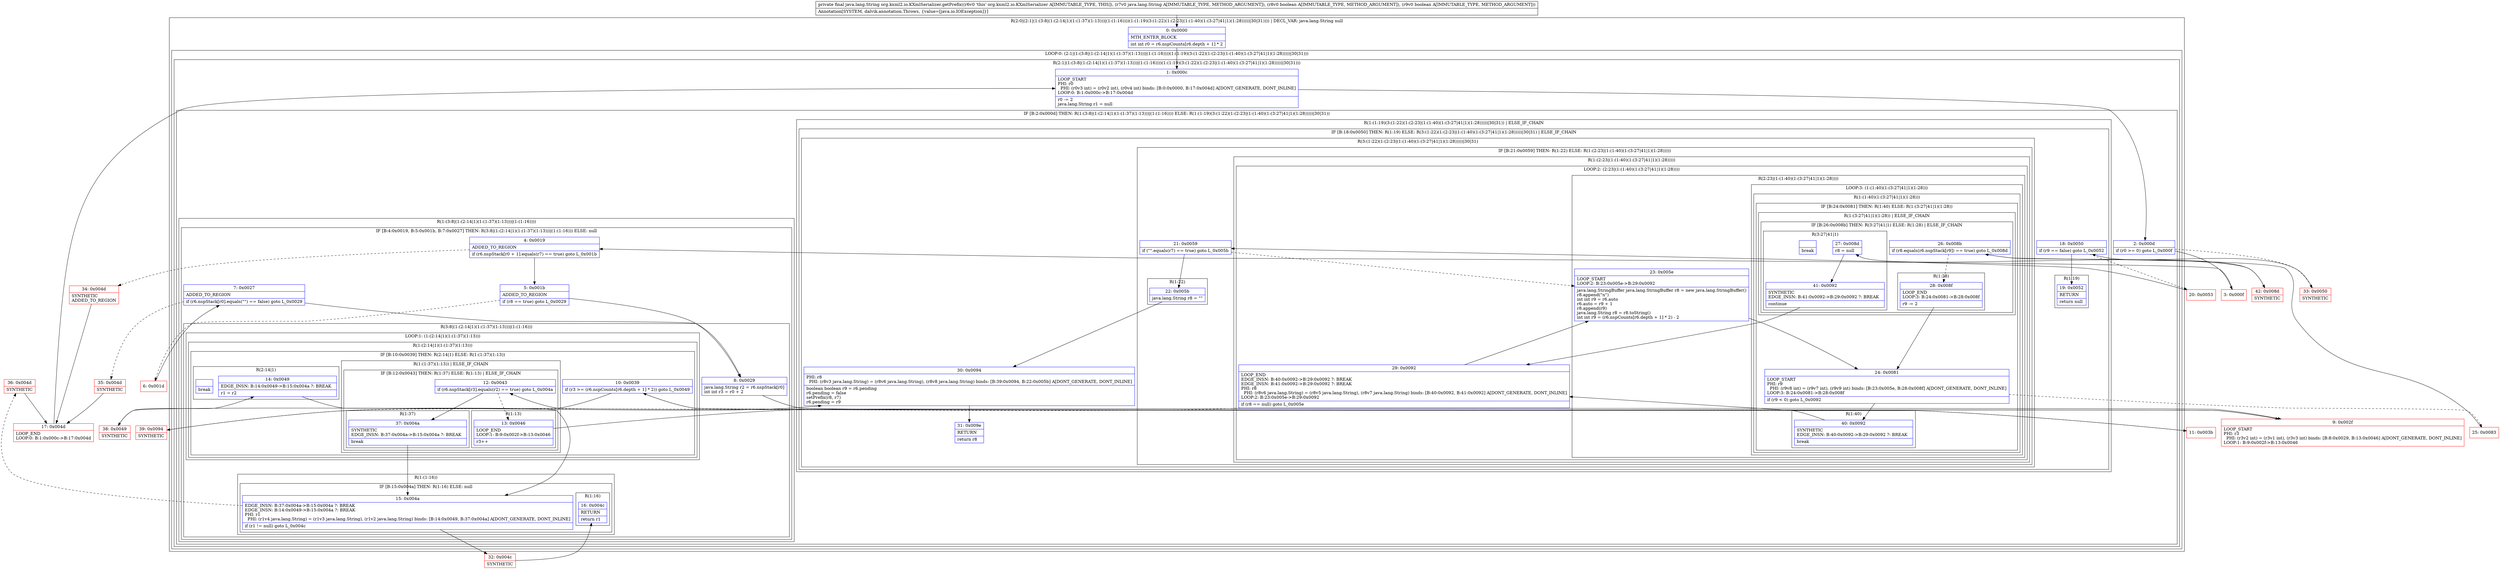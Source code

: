 digraph "CFG fororg.kxml2.io.KXmlSerializer.getPrefix(Ljava\/lang\/String;ZZ)Ljava\/lang\/String;" {
subgraph cluster_Region_1295097855 {
label = "R(2:0|(2:1|(1:(3:8|(1:(2:14|1)(1:(1:37)(1:13)))|(1:(1:16))))(1:(1:19)(3:(1:22)(1:(2:23|(1:(1:40)(1:(3:27|41|1)(1:28)))))|30|31)))) | DECL_VAR: java.lang.String null\l";
node [shape=record,color=blue];
Node_0 [shape=record,label="{0\:\ 0x0000|MTH_ENTER_BLOCK\l|int int r0 = r6.nspCounts[r6.depth + 1] * 2\l}"];
subgraph cluster_LoopRegion_1814846197 {
label = "LOOP:0: (2:1|(1:(3:8|(1:(2:14|1)(1:(1:37)(1:13)))|(1:(1:16))))(1:(1:19)(3:(1:22)(1:(2:23|(1:(1:40)(1:(3:27|41|1)(1:28)))))|30|31)))";
node [shape=record,color=blue];
subgraph cluster_Region_1322321154 {
label = "R(2:1|(1:(3:8|(1:(2:14|1)(1:(1:37)(1:13)))|(1:(1:16))))(1:(1:19)(3:(1:22)(1:(2:23|(1:(1:40)(1:(3:27|41|1)(1:28)))))|30|31)))";
node [shape=record,color=blue];
Node_1 [shape=record,label="{1\:\ 0x000c|LOOP_START\lPHI: r0 \l  PHI: (r0v3 int) = (r0v2 int), (r0v4 int) binds: [B:0:0x0000, B:17:0x004d] A[DONT_GENERATE, DONT_INLINE]\lLOOP:0: B:1:0x000c\-\>B:17:0x004d\l|r0 \-= 2\ljava.lang.String r1 = null\l}"];
subgraph cluster_IfRegion_523580502 {
label = "IF [B:2:0x000d] THEN: R(1:(3:8|(1:(2:14|1)(1:(1:37)(1:13)))|(1:(1:16)))) ELSE: R(1:(1:19)(3:(1:22)(1:(2:23|(1:(1:40)(1:(3:27|41|1)(1:28)))))|30|31))";
node [shape=record,color=blue];
Node_2 [shape=record,label="{2\:\ 0x000d|if (r0 \>= 0) goto L_0x000f\l}"];
subgraph cluster_Region_1493794621 {
label = "R(1:(3:8|(1:(2:14|1)(1:(1:37)(1:13)))|(1:(1:16))))";
node [shape=record,color=blue];
subgraph cluster_IfRegion_2087385991 {
label = "IF [B:4:0x0019, B:5:0x001b, B:7:0x0027] THEN: R(3:8|(1:(2:14|1)(1:(1:37)(1:13)))|(1:(1:16))) ELSE: null";
node [shape=record,color=blue];
Node_4 [shape=record,label="{4\:\ 0x0019|ADDED_TO_REGION\l|if (r6.nspStack[r0 + 1].equals(r7) == true) goto L_0x001b\l}"];
Node_5 [shape=record,label="{5\:\ 0x001b|ADDED_TO_REGION\l|if (r8 == true) goto L_0x0029\l}"];
Node_7 [shape=record,label="{7\:\ 0x0027|ADDED_TO_REGION\l|if (r6.nspStack[r0].equals(\"\") == false) goto L_0x0029\l}"];
subgraph cluster_Region_1030049170 {
label = "R(3:8|(1:(2:14|1)(1:(1:37)(1:13)))|(1:(1:16)))";
node [shape=record,color=blue];
Node_8 [shape=record,label="{8\:\ 0x0029|java.lang.String r2 = r6.nspStack[r0]\lint int r3 = r0 + 2\l}"];
subgraph cluster_LoopRegion_957226085 {
label = "LOOP:1: (1:(2:14|1)(1:(1:37)(1:13)))";
node [shape=record,color=blue];
subgraph cluster_Region_611462322 {
label = "R(1:(2:14|1)(1:(1:37)(1:13)))";
node [shape=record,color=blue];
subgraph cluster_IfRegion_1618739028 {
label = "IF [B:10:0x0039] THEN: R(2:14|1) ELSE: R(1:(1:37)(1:13))";
node [shape=record,color=blue];
Node_10 [shape=record,label="{10\:\ 0x0039|if (r3 \>= (r6.nspCounts[r6.depth + 1] * 2)) goto L_0x0049\l}"];
subgraph cluster_Region_2069538345 {
label = "R(2:14|1)";
node [shape=record,color=blue];
Node_14 [shape=record,label="{14\:\ 0x0049|EDGE_INSN: B:14:0x0049\-\>B:15:0x004a ?: BREAK  \l|r1 = r2\l}"];
Node_InsnContainer_713503035 [shape=record,label="{|break\l}"];
}
subgraph cluster_Region_946160577 {
label = "R(1:(1:37)(1:13)) | ELSE_IF_CHAIN\l";
node [shape=record,color=blue];
subgraph cluster_IfRegion_1668312787 {
label = "IF [B:12:0x0043] THEN: R(1:37) ELSE: R(1:13) | ELSE_IF_CHAIN\l";
node [shape=record,color=blue];
Node_12 [shape=record,label="{12\:\ 0x0043|if (r6.nspStack[r3].equals(r2) == true) goto L_0x004a\l}"];
subgraph cluster_Region_1908510108 {
label = "R(1:37)";
node [shape=record,color=blue];
Node_37 [shape=record,label="{37\:\ 0x004a|SYNTHETIC\lEDGE_INSN: B:37:0x004a\-\>B:15:0x004a ?: BREAK  \l|break\l}"];
}
subgraph cluster_Region_91748440 {
label = "R(1:13)";
node [shape=record,color=blue];
Node_13 [shape=record,label="{13\:\ 0x0046|LOOP_END\lLOOP:1: B:9:0x002f\-\>B:13:0x0046\l|r3++\l}"];
}
}
}
}
}
}
subgraph cluster_Region_1155741866 {
label = "R(1:(1:16))";
node [shape=record,color=blue];
subgraph cluster_IfRegion_1299950224 {
label = "IF [B:15:0x004a] THEN: R(1:16) ELSE: null";
node [shape=record,color=blue];
Node_15 [shape=record,label="{15\:\ 0x004a|EDGE_INSN: B:37:0x004a\-\>B:15:0x004a ?: BREAK  \lEDGE_INSN: B:14:0x0049\-\>B:15:0x004a ?: BREAK  \lPHI: r1 \l  PHI: (r1v4 java.lang.String) = (r1v3 java.lang.String), (r1v2 java.lang.String) binds: [B:14:0x0049, B:37:0x004a] A[DONT_GENERATE, DONT_INLINE]\l|if (r1 != null) goto L_0x004c\l}"];
subgraph cluster_Region_1718015611 {
label = "R(1:16)";
node [shape=record,color=blue];
Node_16 [shape=record,label="{16\:\ 0x004c|RETURN\l|return r1\l}"];
}
}
}
}
}
}
subgraph cluster_Region_1467926500 {
label = "R(1:(1:19)(3:(1:22)(1:(2:23|(1:(1:40)(1:(3:27|41|1)(1:28)))))|30|31)) | ELSE_IF_CHAIN\l";
node [shape=record,color=blue];
subgraph cluster_IfRegion_1167588737 {
label = "IF [B:18:0x0050] THEN: R(1:19) ELSE: R(3:(1:22)(1:(2:23|(1:(1:40)(1:(3:27|41|1)(1:28)))))|30|31) | ELSE_IF_CHAIN\l";
node [shape=record,color=blue];
Node_18 [shape=record,label="{18\:\ 0x0050|if (r9 == false) goto L_0x0052\l}"];
subgraph cluster_Region_952575426 {
label = "R(1:19)";
node [shape=record,color=blue];
Node_19 [shape=record,label="{19\:\ 0x0052|RETURN\l|return null\l}"];
}
subgraph cluster_Region_528959944 {
label = "R(3:(1:22)(1:(2:23|(1:(1:40)(1:(3:27|41|1)(1:28)))))|30|31)";
node [shape=record,color=blue];
subgraph cluster_IfRegion_1698458648 {
label = "IF [B:21:0x0059] THEN: R(1:22) ELSE: R(1:(2:23|(1:(1:40)(1:(3:27|41|1)(1:28)))))";
node [shape=record,color=blue];
Node_21 [shape=record,label="{21\:\ 0x0059|if (\"\".equals(r7) == true) goto L_0x005b\l}"];
subgraph cluster_Region_1333959501 {
label = "R(1:22)";
node [shape=record,color=blue];
Node_22 [shape=record,label="{22\:\ 0x005b|java.lang.String r8 = \"\"\l}"];
}
subgraph cluster_Region_1155323580 {
label = "R(1:(2:23|(1:(1:40)(1:(3:27|41|1)(1:28)))))";
node [shape=record,color=blue];
subgraph cluster_LoopRegion_1054691411 {
label = "LOOP:2: (2:23|(1:(1:40)(1:(3:27|41|1)(1:28))))";
node [shape=record,color=blue];
Node_29 [shape=record,label="{29\:\ 0x0092|LOOP_END\lEDGE_INSN: B:40:0x0092\-\>B:29:0x0092 ?: BREAK  \lEDGE_INSN: B:41:0x0092\-\>B:29:0x0092 ?: BREAK  \lPHI: r8 \l  PHI: (r8v6 java.lang.String) = (r8v5 java.lang.String), (r8v7 java.lang.String) binds: [B:40:0x0092, B:41:0x0092] A[DONT_GENERATE, DONT_INLINE]\lLOOP:2: B:23:0x005e\-\>B:29:0x0092\l|if (r8 == null) goto L_0x005e\l}"];
subgraph cluster_Region_1903697656 {
label = "R(2:23|(1:(1:40)(1:(3:27|41|1)(1:28))))";
node [shape=record,color=blue];
Node_23 [shape=record,label="{23\:\ 0x005e|LOOP_START\lLOOP:2: B:23:0x005e\-\>B:29:0x0092\l|java.lang.StringBuffer java.lang.StringBuffer r8 = new java.lang.StringBuffer()\lr8.append(\"n\")\lint int r9 = r6.auto\lr6.auto = r9 + 1\lr8.append(r9)\ljava.lang.String r8 = r8.toString()\lint int r9 = (r6.nspCounts[r6.depth + 1] * 2) \- 2\l}"];
subgraph cluster_LoopRegion_1060473727 {
label = "LOOP:3: (1:(1:40)(1:(3:27|41|1)(1:28)))";
node [shape=record,color=blue];
subgraph cluster_Region_963607597 {
label = "R(1:(1:40)(1:(3:27|41|1)(1:28)))";
node [shape=record,color=blue];
subgraph cluster_IfRegion_488574668 {
label = "IF [B:24:0x0081] THEN: R(1:40) ELSE: R(1:(3:27|41|1)(1:28))";
node [shape=record,color=blue];
Node_24 [shape=record,label="{24\:\ 0x0081|LOOP_START\lPHI: r9 \l  PHI: (r9v8 int) = (r9v7 int), (r9v9 int) binds: [B:23:0x005e, B:28:0x008f] A[DONT_GENERATE, DONT_INLINE]\lLOOP:3: B:24:0x0081\-\>B:28:0x008f\l|if (r9 \< 0) goto L_0x0092\l}"];
subgraph cluster_Region_463742090 {
label = "R(1:40)";
node [shape=record,color=blue];
Node_40 [shape=record,label="{40\:\ 0x0092|SYNTHETIC\lEDGE_INSN: B:40:0x0092\-\>B:29:0x0092 ?: BREAK  \l|break\l}"];
}
subgraph cluster_Region_1328521317 {
label = "R(1:(3:27|41|1)(1:28)) | ELSE_IF_CHAIN\l";
node [shape=record,color=blue];
subgraph cluster_IfRegion_1176286929 {
label = "IF [B:26:0x008b] THEN: R(3:27|41|1) ELSE: R(1:28) | ELSE_IF_CHAIN\l";
node [shape=record,color=blue];
Node_26 [shape=record,label="{26\:\ 0x008b|if (r8.equals(r6.nspStack[r9]) == true) goto L_0x008d\l}"];
subgraph cluster_Region_1597867280 {
label = "R(3:27|41|1)";
node [shape=record,color=blue];
Node_27 [shape=record,label="{27\:\ 0x008d|r8 = null\l}"];
Node_41 [shape=record,label="{41\:\ 0x0092|SYNTHETIC\lEDGE_INSN: B:41:0x0092\-\>B:29:0x0092 ?: BREAK  \l|continue\l}"];
Node_InsnContainer_1557312652 [shape=record,label="{|break\l}"];
}
subgraph cluster_Region_775490334 {
label = "R(1:28)";
node [shape=record,color=blue];
Node_28 [shape=record,label="{28\:\ 0x008f|LOOP_END\lLOOP:3: B:24:0x0081\-\>B:28:0x008f\l|r9 \-= 2\l}"];
}
}
}
}
}
}
}
}
}
}
Node_30 [shape=record,label="{30\:\ 0x0094|PHI: r8 \l  PHI: (r8v3 java.lang.String) = (r8v6 java.lang.String), (r8v8 java.lang.String) binds: [B:39:0x0094, B:22:0x005b] A[DONT_GENERATE, DONT_INLINE]\l|boolean boolean r9 = r6.pending\lr6.pending = false\lsetPrefix(r8, r7)\lr6.pending = r9\l}"];
Node_31 [shape=record,label="{31\:\ 0x009e|RETURN\l|return r8\l}"];
}
}
}
}
}
}
}
Node_3 [shape=record,color=red,label="{3\:\ 0x000f}"];
Node_6 [shape=record,color=red,label="{6\:\ 0x001d}"];
Node_9 [shape=record,color=red,label="{9\:\ 0x002f|LOOP_START\lPHI: r3 \l  PHI: (r3v2 int) = (r3v1 int), (r3v3 int) binds: [B:8:0x0029, B:13:0x0046] A[DONT_GENERATE, DONT_INLINE]\lLOOP:1: B:9:0x002f\-\>B:13:0x0046\l}"];
Node_11 [shape=record,color=red,label="{11\:\ 0x003b}"];
Node_17 [shape=record,color=red,label="{17\:\ 0x004d|LOOP_END\lLOOP:0: B:1:0x000c\-\>B:17:0x004d\l}"];
Node_20 [shape=record,color=red,label="{20\:\ 0x0053}"];
Node_25 [shape=record,color=red,label="{25\:\ 0x0083}"];
Node_32 [shape=record,color=red,label="{32\:\ 0x004c|SYNTHETIC\l}"];
Node_33 [shape=record,color=red,label="{33\:\ 0x0050|SYNTHETIC\l}"];
Node_34 [shape=record,color=red,label="{34\:\ 0x004d|SYNTHETIC\lADDED_TO_REGION\l}"];
Node_35 [shape=record,color=red,label="{35\:\ 0x004d|SYNTHETIC\l}"];
Node_36 [shape=record,color=red,label="{36\:\ 0x004d|SYNTHETIC\l}"];
Node_38 [shape=record,color=red,label="{38\:\ 0x0049|SYNTHETIC\l}"];
Node_39 [shape=record,color=red,label="{39\:\ 0x0094|SYNTHETIC\l}"];
Node_42 [shape=record,color=red,label="{42\:\ 0x008d|SYNTHETIC\l}"];
MethodNode[shape=record,label="{private final java.lang.String org.kxml2.io.KXmlSerializer.getPrefix((r6v0 'this' org.kxml2.io.KXmlSerializer A[IMMUTABLE_TYPE, THIS]), (r7v0 java.lang.String A[IMMUTABLE_TYPE, METHOD_ARGUMENT]), (r8v0 boolean A[IMMUTABLE_TYPE, METHOD_ARGUMENT]), (r9v0 boolean A[IMMUTABLE_TYPE, METHOD_ARGUMENT]))  | Annotation[SYSTEM, dalvik.annotation.Throws, \{value=[java.io.IOException]\}]\l}"];
MethodNode -> Node_0;
Node_0 -> Node_1;
Node_1 -> Node_2;
Node_2 -> Node_3;
Node_2 -> Node_33[style=dashed];
Node_4 -> Node_5;
Node_4 -> Node_34[style=dashed];
Node_5 -> Node_6[style=dashed];
Node_5 -> Node_8;
Node_7 -> Node_8;
Node_7 -> Node_35[style=dashed];
Node_8 -> Node_9;
Node_10 -> Node_11[style=dashed];
Node_10 -> Node_38;
Node_14 -> Node_15;
Node_12 -> Node_13[style=dashed];
Node_12 -> Node_37;
Node_37 -> Node_15;
Node_13 -> Node_9;
Node_15 -> Node_32;
Node_15 -> Node_36[style=dashed];
Node_18 -> Node_19;
Node_18 -> Node_20[style=dashed];
Node_21 -> Node_22;
Node_21 -> Node_23[style=dashed];
Node_22 -> Node_30;
Node_29 -> Node_23;
Node_29 -> Node_39[style=dashed];
Node_23 -> Node_24;
Node_24 -> Node_25[style=dashed];
Node_24 -> Node_40;
Node_40 -> Node_29;
Node_26 -> Node_28[style=dashed];
Node_26 -> Node_42;
Node_27 -> Node_41;
Node_41 -> Node_29;
Node_28 -> Node_24;
Node_30 -> Node_31;
Node_3 -> Node_4;
Node_6 -> Node_7;
Node_9 -> Node_10;
Node_11 -> Node_12;
Node_17 -> Node_1;
Node_20 -> Node_21;
Node_25 -> Node_26;
Node_32 -> Node_16;
Node_33 -> Node_18;
Node_34 -> Node_17;
Node_35 -> Node_17;
Node_36 -> Node_17;
Node_38 -> Node_14;
Node_39 -> Node_30;
Node_42 -> Node_27;
}

